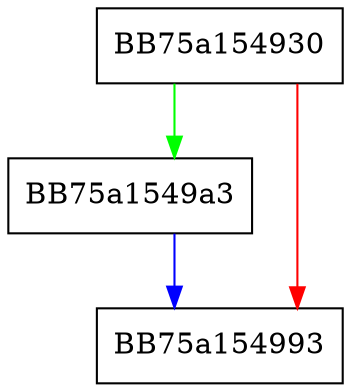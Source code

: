 digraph NotifyOnFullMatch {
  node [shape="box"];
  graph [splines=ortho];
  BB75a154930 -> BB75a1549a3 [color="green"];
  BB75a154930 -> BB75a154993 [color="red"];
  BB75a1549a3 -> BB75a154993 [color="blue"];
}